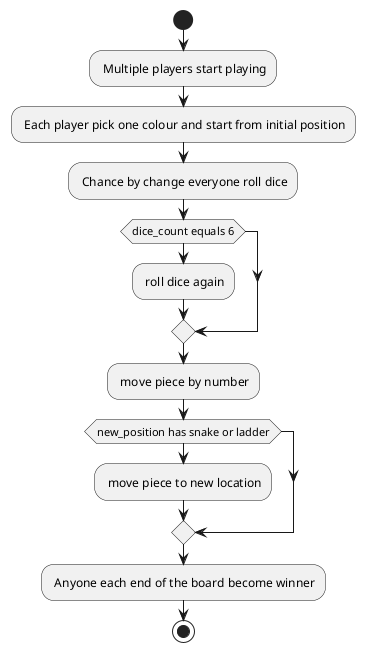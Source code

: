 @startuml
'https://plantuml.com/activity-diagram-beta

start
: Multiple players start playing;
: Each player pick one colour and start from initial position;
: Chance by change everyone roll dice;
if(dice_count equals 6)
    : roll dice again;
endif
    : move piece by number;

if(new_position has snake or ladder)
    : move piece to new location;
else
endif
: Anyone each end of the board become winner;
stop

@enduml
